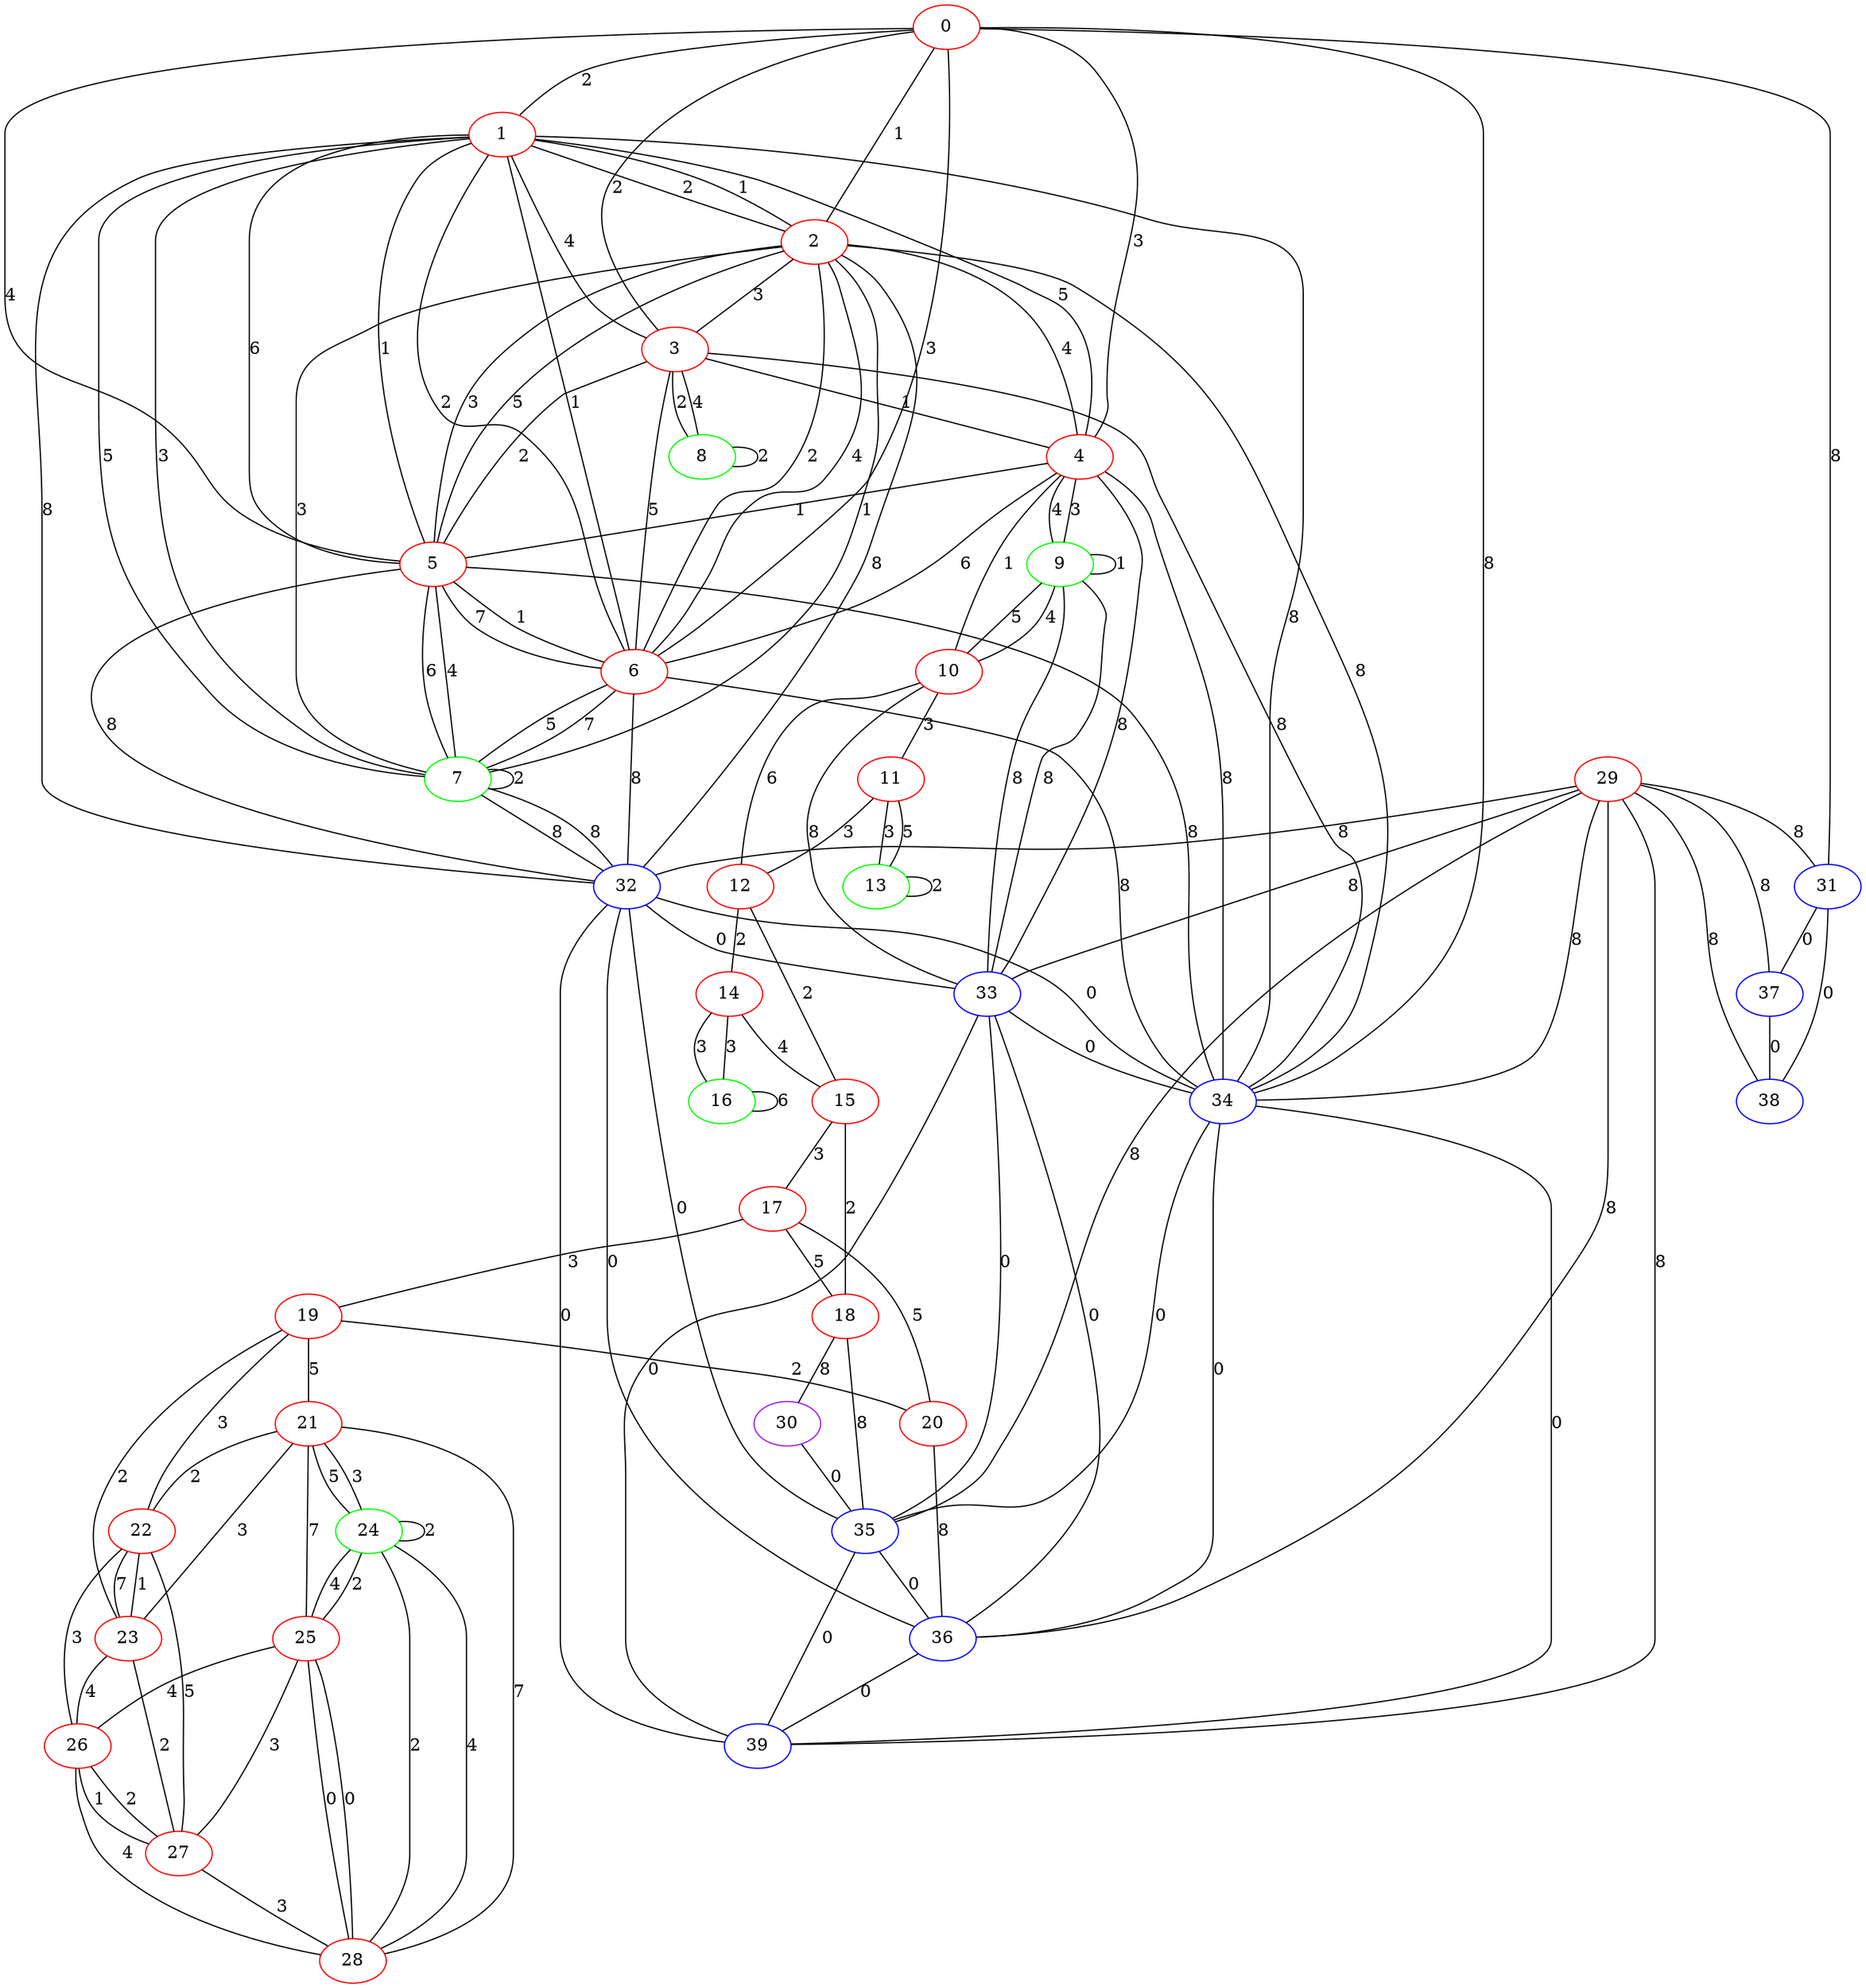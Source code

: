 graph "" {
0 [color=red, weight=1];
1 [color=red, weight=1];
2 [color=red, weight=1];
3 [color=red, weight=1];
4 [color=red, weight=1];
5 [color=red, weight=1];
6 [color=red, weight=1];
7 [color=green, weight=2];
8 [color=green, weight=2];
9 [color=green, weight=2];
10 [color=red, weight=1];
11 [color=red, weight=1];
12 [color=red, weight=1];
13 [color=green, weight=2];
14 [color=red, weight=1];
15 [color=red, weight=1];
16 [color=green, weight=2];
17 [color=red, weight=1];
18 [color=red, weight=1];
19 [color=red, weight=1];
20 [color=red, weight=1];
21 [color=red, weight=1];
22 [color=red, weight=1];
23 [color=red, weight=1];
24 [color=green, weight=2];
25 [color=red, weight=1];
26 [color=red, weight=1];
27 [color=red, weight=1];
28 [color=red, weight=1];
29 [color=red, weight=1];
30 [color=purple, weight=4];
31 [color=blue, weight=3];
32 [color=blue, weight=3];
33 [color=blue, weight=3];
34 [color=blue, weight=3];
35 [color=blue, weight=3];
36 [color=blue, weight=3];
37 [color=blue, weight=3];
38 [color=blue, weight=3];
39 [color=blue, weight=3];
0 -- 1  [key=0, label=2];
0 -- 2  [key=0, label=1];
0 -- 3  [key=0, label=2];
0 -- 4  [key=0, label=3];
0 -- 5  [key=0, label=4];
0 -- 6  [key=0, label=3];
0 -- 34  [key=0, label=8];
0 -- 31  [key=0, label=8];
1 -- 32  [key=0, label=8];
1 -- 2  [key=0, label=1];
1 -- 2  [key=1, label=2];
1 -- 3  [key=0, label=4];
1 -- 4  [key=0, label=5];
1 -- 5  [key=0, label=6];
1 -- 5  [key=1, label=1];
1 -- 6  [key=0, label=1];
1 -- 6  [key=1, label=2];
1 -- 7  [key=0, label=3];
1 -- 7  [key=1, label=5];
1 -- 34  [key=0, label=8];
2 -- 34  [key=0, label=8];
2 -- 3  [key=0, label=3];
2 -- 4  [key=0, label=4];
2 -- 5  [key=0, label=5];
2 -- 5  [key=1, label=3];
2 -- 6  [key=0, label=2];
2 -- 6  [key=1, label=4];
2 -- 7  [key=0, label=1];
2 -- 7  [key=1, label=3];
2 -- 32  [key=0, label=8];
3 -- 4  [key=0, label=1];
3 -- 5  [key=0, label=2];
3 -- 6  [key=0, label=5];
3 -- 8  [key=0, label=2];
3 -- 8  [key=1, label=4];
3 -- 34  [key=0, label=8];
4 -- 5  [key=0, label=1];
4 -- 6  [key=0, label=6];
4 -- 33  [key=0, label=8];
4 -- 9  [key=0, label=3];
4 -- 9  [key=1, label=4];
4 -- 10  [key=0, label=1];
4 -- 34  [key=0, label=8];
5 -- 6  [key=0, label=7];
5 -- 6  [key=1, label=1];
5 -- 7  [key=0, label=4];
5 -- 7  [key=1, label=6];
5 -- 34  [key=0, label=8];
5 -- 32  [key=0, label=8];
6 -- 7  [key=0, label=5];
6 -- 7  [key=1, label=7];
6 -- 34  [key=0, label=8];
6 -- 32  [key=0, label=8];
7 -- 32  [key=0, label=8];
7 -- 32  [key=1, label=8];
7 -- 7  [key=0, label=2];
8 -- 8  [key=0, label=2];
9 -- 9  [key=0, label=1];
9 -- 10  [key=0, label=4];
9 -- 10  [key=1, label=5];
9 -- 33  [key=0, label=8];
9 -- 33  [key=1, label=8];
10 -- 11  [key=0, label=3];
10 -- 12  [key=0, label=6];
10 -- 33  [key=0, label=8];
11 -- 12  [key=0, label=3];
11 -- 13  [key=0, label=3];
11 -- 13  [key=1, label=5];
12 -- 14  [key=0, label=2];
12 -- 15  [key=0, label=2];
13 -- 13  [key=0, label=2];
14 -- 16  [key=0, label=3];
14 -- 16  [key=1, label=3];
14 -- 15  [key=0, label=4];
15 -- 17  [key=0, label=3];
15 -- 18  [key=0, label=2];
16 -- 16  [key=0, label=6];
17 -- 18  [key=0, label=5];
17 -- 19  [key=0, label=3];
17 -- 20  [key=0, label=5];
18 -- 35  [key=0, label=8];
18 -- 30  [key=0, label=8];
19 -- 20  [key=0, label=2];
19 -- 21  [key=0, label=5];
19 -- 22  [key=0, label=3];
19 -- 23  [key=0, label=2];
20 -- 36  [key=0, label=8];
21 -- 22  [key=0, label=2];
21 -- 23  [key=0, label=3];
21 -- 24  [key=0, label=3];
21 -- 24  [key=1, label=5];
21 -- 25  [key=0, label=7];
21 -- 28  [key=0, label=7];
22 -- 26  [key=0, label=3];
22 -- 27  [key=0, label=5];
22 -- 23  [key=0, label=7];
22 -- 23  [key=1, label=1];
23 -- 26  [key=0, label=4];
23 -- 27  [key=0, label=2];
24 -- 24  [key=0, label=2];
24 -- 25  [key=0, label=4];
24 -- 25  [key=1, label=2];
24 -- 28  [key=0, label=4];
24 -- 28  [key=1, label=2];
25 -- 26  [key=0, label=4];
25 -- 27  [key=0, label=3];
25 -- 28  [key=0, label=0];
25 -- 28  [key=1, label=0];
26 -- 27  [key=0, label=2];
26 -- 27  [key=1, label=1];
26 -- 28  [key=0, label=4];
27 -- 28  [key=0, label=3];
29 -- 32  [key=0, label=8];
29 -- 33  [key=0, label=8];
29 -- 34  [key=0, label=8];
29 -- 35  [key=0, label=8];
29 -- 36  [key=0, label=8];
29 -- 37  [key=0, label=8];
29 -- 38  [key=0, label=8];
29 -- 39  [key=0, label=8];
29 -- 31  [key=0, label=8];
30 -- 35  [key=0, label=0];
31 -- 37  [key=0, label=0];
31 -- 38  [key=0, label=0];
32 -- 33  [key=0, label=0];
32 -- 34  [key=0, label=0];
32 -- 35  [key=0, label=0];
32 -- 36  [key=0, label=0];
32 -- 39  [key=0, label=0];
33 -- 34  [key=0, label=0];
33 -- 35  [key=0, label=0];
33 -- 36  [key=0, label=0];
33 -- 39  [key=0, label=0];
34 -- 39  [key=0, label=0];
34 -- 35  [key=0, label=0];
34 -- 36  [key=0, label=0];
35 -- 36  [key=0, label=0];
35 -- 39  [key=0, label=0];
36 -- 39  [key=0, label=0];
37 -- 38  [key=0, label=0];
}

